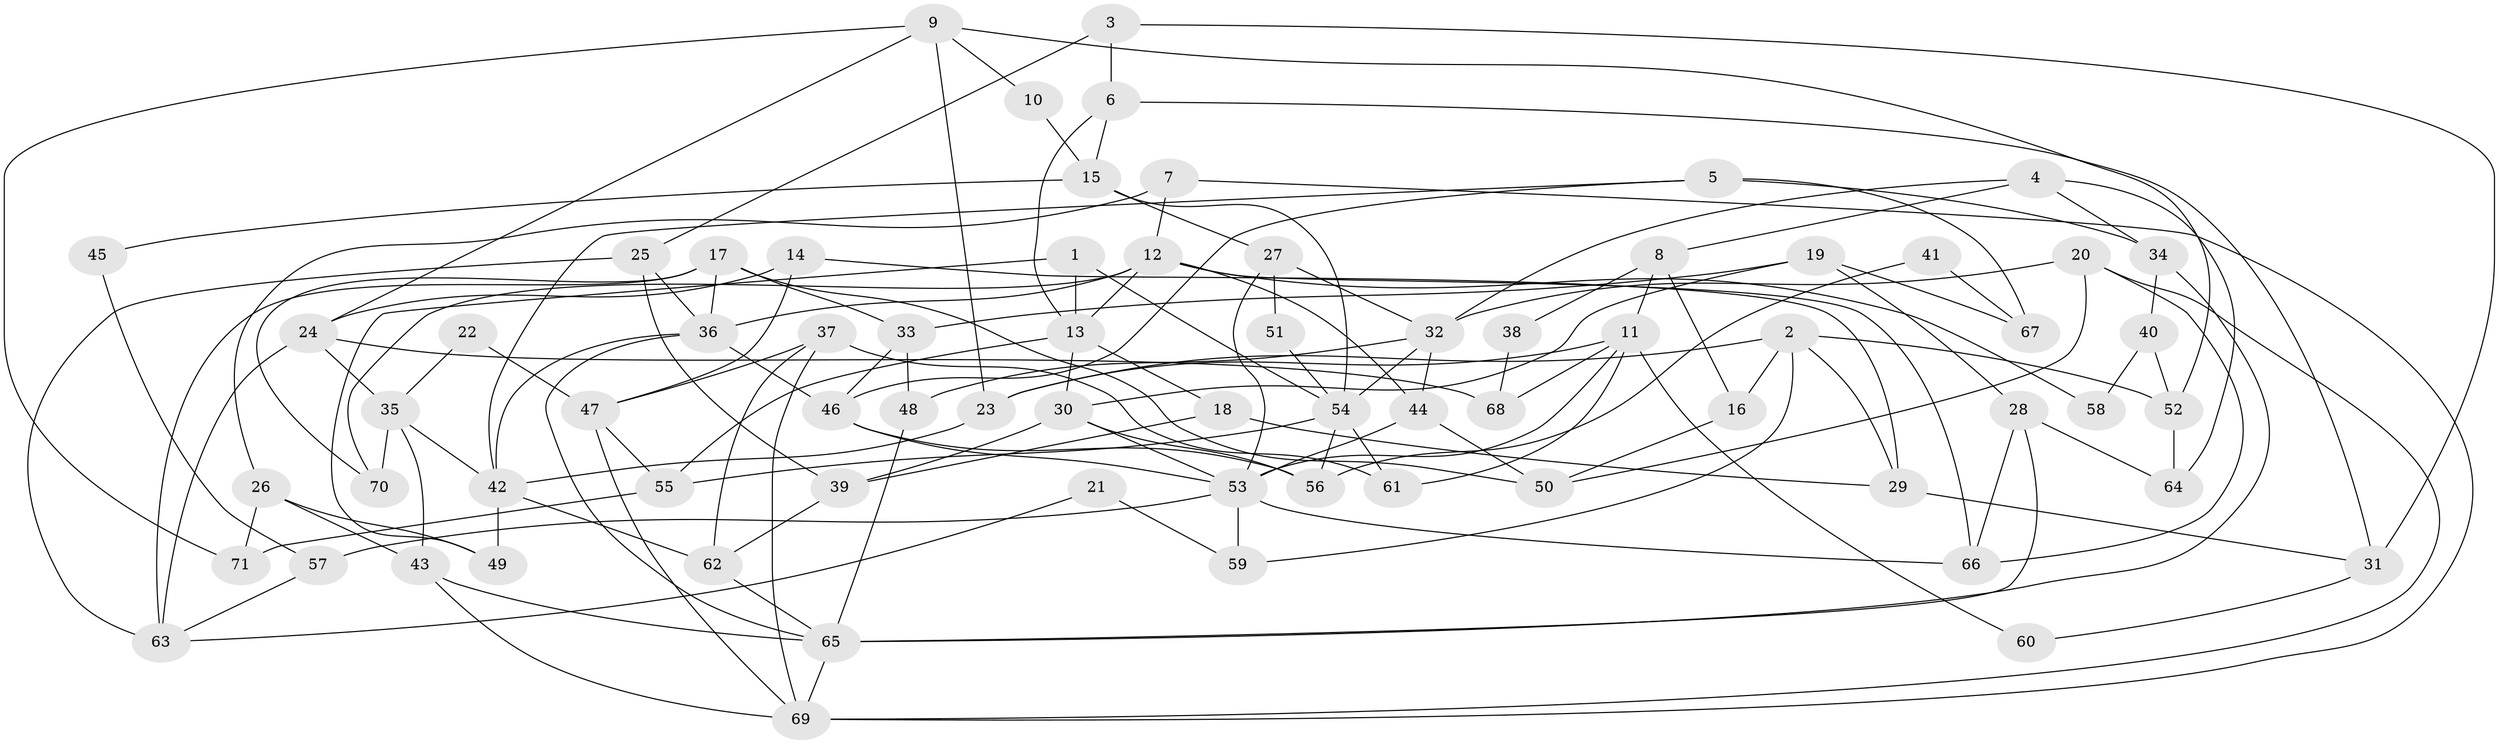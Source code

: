 // coarse degree distribution, {5: 0.18, 2: 0.1, 3: 0.22, 6: 0.14, 7: 0.12, 4: 0.18, 8: 0.06}
// Generated by graph-tools (version 1.1) at 2025/36/03/04/25 23:36:58]
// undirected, 71 vertices, 142 edges
graph export_dot {
  node [color=gray90,style=filled];
  1;
  2;
  3;
  4;
  5;
  6;
  7;
  8;
  9;
  10;
  11;
  12;
  13;
  14;
  15;
  16;
  17;
  18;
  19;
  20;
  21;
  22;
  23;
  24;
  25;
  26;
  27;
  28;
  29;
  30;
  31;
  32;
  33;
  34;
  35;
  36;
  37;
  38;
  39;
  40;
  41;
  42;
  43;
  44;
  45;
  46;
  47;
  48;
  49;
  50;
  51;
  52;
  53;
  54;
  55;
  56;
  57;
  58;
  59;
  60;
  61;
  62;
  63;
  64;
  65;
  66;
  67;
  68;
  69;
  70;
  71;
  1 -- 13;
  1 -- 54;
  1 -- 49;
  2 -- 29;
  2 -- 23;
  2 -- 16;
  2 -- 52;
  2 -- 59;
  3 -- 31;
  3 -- 25;
  3 -- 6;
  4 -- 32;
  4 -- 64;
  4 -- 8;
  4 -- 34;
  5 -- 34;
  5 -- 42;
  5 -- 46;
  5 -- 67;
  6 -- 13;
  6 -- 15;
  6 -- 31;
  7 -- 12;
  7 -- 69;
  7 -- 26;
  8 -- 16;
  8 -- 11;
  8 -- 38;
  9 -- 23;
  9 -- 24;
  9 -- 10;
  9 -- 52;
  9 -- 71;
  10 -- 15;
  11 -- 53;
  11 -- 23;
  11 -- 60;
  11 -- 61;
  11 -- 68;
  12 -- 36;
  12 -- 44;
  12 -- 13;
  12 -- 58;
  12 -- 66;
  12 -- 70;
  13 -- 30;
  13 -- 18;
  13 -- 55;
  14 -- 47;
  14 -- 24;
  14 -- 29;
  15 -- 54;
  15 -- 27;
  15 -- 45;
  16 -- 50;
  17 -- 50;
  17 -- 33;
  17 -- 36;
  17 -- 63;
  17 -- 70;
  18 -- 39;
  18 -- 29;
  19 -- 30;
  19 -- 33;
  19 -- 28;
  19 -- 67;
  20 -- 66;
  20 -- 69;
  20 -- 32;
  20 -- 50;
  21 -- 63;
  21 -- 59;
  22 -- 35;
  22 -- 47;
  23 -- 42;
  24 -- 63;
  24 -- 35;
  24 -- 68;
  25 -- 39;
  25 -- 36;
  25 -- 63;
  26 -- 43;
  26 -- 49;
  26 -- 71;
  27 -- 32;
  27 -- 51;
  27 -- 53;
  28 -- 66;
  28 -- 64;
  28 -- 65;
  29 -- 31;
  30 -- 56;
  30 -- 53;
  30 -- 39;
  31 -- 60;
  32 -- 54;
  32 -- 44;
  32 -- 48;
  33 -- 46;
  33 -- 48;
  34 -- 65;
  34 -- 40;
  35 -- 42;
  35 -- 70;
  35 -- 43;
  36 -- 65;
  36 -- 42;
  36 -- 46;
  37 -- 62;
  37 -- 69;
  37 -- 47;
  37 -- 61;
  38 -- 68;
  39 -- 62;
  40 -- 52;
  40 -- 58;
  41 -- 67;
  41 -- 56;
  42 -- 49;
  42 -- 62;
  43 -- 65;
  43 -- 69;
  44 -- 53;
  44 -- 50;
  45 -- 57;
  46 -- 53;
  46 -- 56;
  47 -- 55;
  47 -- 69;
  48 -- 65;
  51 -- 54;
  52 -- 64;
  53 -- 57;
  53 -- 59;
  53 -- 66;
  54 -- 55;
  54 -- 61;
  54 -- 56;
  55 -- 71;
  57 -- 63;
  62 -- 65;
  65 -- 69;
}
